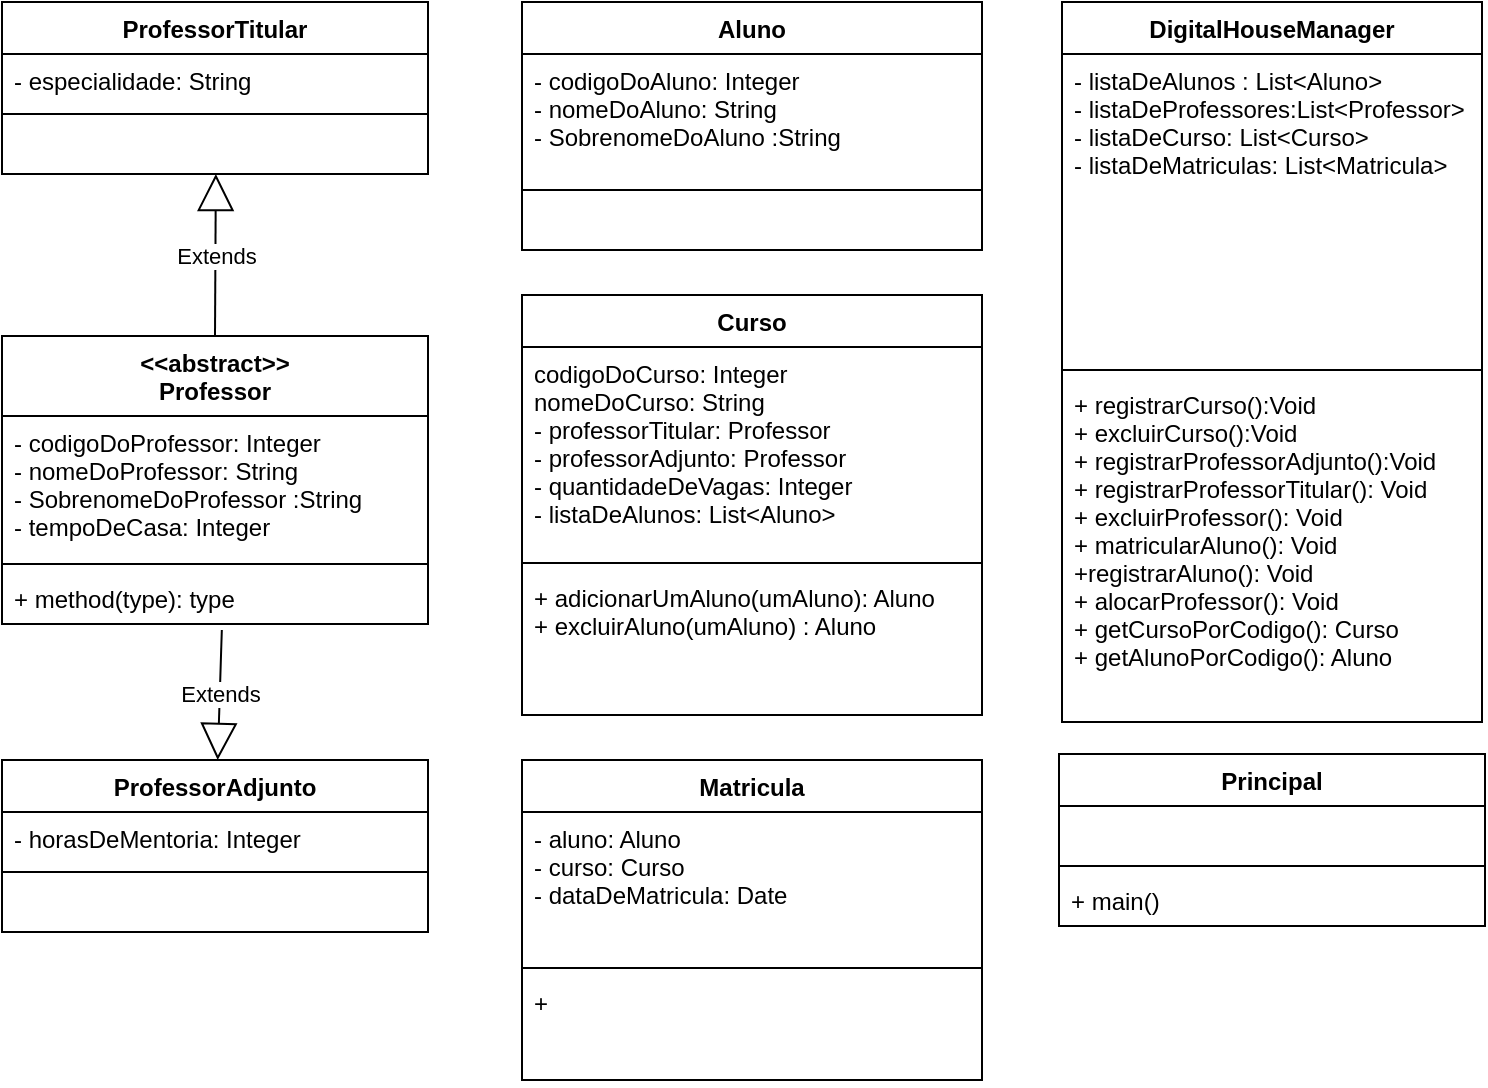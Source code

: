 <mxfile version="10.6.9" type="github"><diagram id="MBJc6fZNEffkKFhO7sqE" name="Page-1"><mxGraphModel dx="1154" dy="614" grid="1" gridSize="10" guides="1" tooltips="1" connect="1" arrows="1" fold="1" page="1" pageScale="1" pageWidth="827" pageHeight="1169" math="0" shadow="0"><root><mxCell id="0"/><mxCell id="1" parent="0"/><mxCell id="3VKBfMxGiAtuVsBFuXcs-1" value="Aluno" style="swimlane;fontStyle=1;align=center;verticalAlign=top;childLayout=stackLayout;horizontal=1;startSize=26;horizontalStack=0;resizeParent=1;resizeParentMax=0;resizeLast=0;collapsible=1;marginBottom=0;" vertex="1" parent="1"><mxGeometry x="300" y="16" width="230" height="124" as="geometry"/></mxCell><mxCell id="3VKBfMxGiAtuVsBFuXcs-2" value="- codigoDoAluno: Integer&#10;- nomeDoAluno: String&#10;- SobrenomeDoAluno :String&#10;&#10;" style="text;strokeColor=none;fillColor=none;align=left;verticalAlign=top;spacingLeft=4;spacingRight=4;overflow=hidden;rotatable=0;points=[[0,0.5],[1,0.5]];portConstraint=eastwest;" vertex="1" parent="3VKBfMxGiAtuVsBFuXcs-1"><mxGeometry y="26" width="230" height="64" as="geometry"/></mxCell><mxCell id="3VKBfMxGiAtuVsBFuXcs-3" value="" style="line;strokeWidth=1;fillColor=none;align=left;verticalAlign=middle;spacingTop=-1;spacingLeft=3;spacingRight=3;rotatable=0;labelPosition=right;points=[];portConstraint=eastwest;" vertex="1" parent="3VKBfMxGiAtuVsBFuXcs-1"><mxGeometry y="90" width="230" height="8" as="geometry"/></mxCell><mxCell id="3VKBfMxGiAtuVsBFuXcs-4" value="   " style="text;strokeColor=none;fillColor=none;align=left;verticalAlign=top;spacingLeft=4;spacingRight=4;overflow=hidden;rotatable=0;points=[[0,0.5],[1,0.5]];portConstraint=eastwest;" vertex="1" parent="3VKBfMxGiAtuVsBFuXcs-1"><mxGeometry y="98" width="230" height="26" as="geometry"/></mxCell><mxCell id="3VKBfMxGiAtuVsBFuXcs-5" value="&lt;&lt;abstract&gt;&gt;&#10;Professor" style="swimlane;fontStyle=1;align=center;verticalAlign=top;childLayout=stackLayout;horizontal=1;startSize=40;horizontalStack=0;resizeParent=1;resizeParentMax=0;resizeLast=0;collapsible=1;marginBottom=0;" vertex="1" parent="1"><mxGeometry x="40" y="183" width="213" height="144" as="geometry"/></mxCell><mxCell id="3VKBfMxGiAtuVsBFuXcs-6" value="- codigoDoProfessor: Integer&#10;- nomeDoProfessor: String&#10;- SobrenomeDoProfessor :String&#10;- tempoDeCasa: Integer" style="text;strokeColor=none;fillColor=none;align=left;verticalAlign=top;spacingLeft=4;spacingRight=4;overflow=hidden;rotatable=0;points=[[0,0.5],[1,0.5]];portConstraint=eastwest;" vertex="1" parent="3VKBfMxGiAtuVsBFuXcs-5"><mxGeometry y="40" width="213" height="70" as="geometry"/></mxCell><mxCell id="3VKBfMxGiAtuVsBFuXcs-7" value="" style="line;strokeWidth=1;fillColor=none;align=left;verticalAlign=middle;spacingTop=-1;spacingLeft=3;spacingRight=3;rotatable=0;labelPosition=right;points=[];portConstraint=eastwest;" vertex="1" parent="3VKBfMxGiAtuVsBFuXcs-5"><mxGeometry y="110" width="213" height="8" as="geometry"/></mxCell><mxCell id="3VKBfMxGiAtuVsBFuXcs-8" value="+ method(type): type" style="text;strokeColor=none;fillColor=none;align=left;verticalAlign=top;spacingLeft=4;spacingRight=4;overflow=hidden;rotatable=0;points=[[0,0.5],[1,0.5]];portConstraint=eastwest;" vertex="1" parent="3VKBfMxGiAtuVsBFuXcs-5"><mxGeometry y="118" width="213" height="26" as="geometry"/></mxCell><mxCell id="3VKBfMxGiAtuVsBFuXcs-9" value="ProfessorTitular" style="swimlane;fontStyle=1;align=center;verticalAlign=top;childLayout=stackLayout;horizontal=1;startSize=26;horizontalStack=0;resizeParent=1;resizeParentMax=0;resizeLast=0;collapsible=1;marginBottom=0;" vertex="1" parent="1"><mxGeometry x="40" y="16" width="213" height="86" as="geometry"/></mxCell><mxCell id="3VKBfMxGiAtuVsBFuXcs-10" value="- especialidade: String" style="text;strokeColor=none;fillColor=none;align=left;verticalAlign=top;spacingLeft=4;spacingRight=4;overflow=hidden;rotatable=0;points=[[0,0.5],[1,0.5]];portConstraint=eastwest;" vertex="1" parent="3VKBfMxGiAtuVsBFuXcs-9"><mxGeometry y="26" width="213" height="26" as="geometry"/></mxCell><mxCell id="3VKBfMxGiAtuVsBFuXcs-11" value="" style="line;strokeWidth=1;fillColor=none;align=left;verticalAlign=middle;spacingTop=-1;spacingLeft=3;spacingRight=3;rotatable=0;labelPosition=right;points=[];portConstraint=eastwest;" vertex="1" parent="3VKBfMxGiAtuVsBFuXcs-9"><mxGeometry y="52" width="213" height="8" as="geometry"/></mxCell><mxCell id="3VKBfMxGiAtuVsBFuXcs-12" value="   " style="text;strokeColor=none;fillColor=none;align=left;verticalAlign=top;spacingLeft=4;spacingRight=4;overflow=hidden;rotatable=0;points=[[0,0.5],[1,0.5]];portConstraint=eastwest;" vertex="1" parent="3VKBfMxGiAtuVsBFuXcs-9"><mxGeometry y="60" width="213" height="26" as="geometry"/></mxCell><mxCell id="3VKBfMxGiAtuVsBFuXcs-13" value="ProfessorAdjunto" style="swimlane;fontStyle=1;align=center;verticalAlign=top;childLayout=stackLayout;horizontal=1;startSize=26;horizontalStack=0;resizeParent=1;resizeParentMax=0;resizeLast=0;collapsible=1;marginBottom=0;" vertex="1" parent="1"><mxGeometry x="40" y="395" width="213" height="86" as="geometry"/></mxCell><mxCell id="3VKBfMxGiAtuVsBFuXcs-14" value="- horasDeMentoria: Integer" style="text;strokeColor=none;fillColor=none;align=left;verticalAlign=top;spacingLeft=4;spacingRight=4;overflow=hidden;rotatable=0;points=[[0,0.5],[1,0.5]];portConstraint=eastwest;" vertex="1" parent="3VKBfMxGiAtuVsBFuXcs-13"><mxGeometry y="26" width="213" height="26" as="geometry"/></mxCell><mxCell id="3VKBfMxGiAtuVsBFuXcs-15" value="" style="line;strokeWidth=1;fillColor=none;align=left;verticalAlign=middle;spacingTop=-1;spacingLeft=3;spacingRight=3;rotatable=0;labelPosition=right;points=[];portConstraint=eastwest;" vertex="1" parent="3VKBfMxGiAtuVsBFuXcs-13"><mxGeometry y="52" width="213" height="8" as="geometry"/></mxCell><mxCell id="3VKBfMxGiAtuVsBFuXcs-16" value="    " style="text;strokeColor=none;fillColor=none;align=left;verticalAlign=top;spacingLeft=4;spacingRight=4;overflow=hidden;rotatable=0;points=[[0,0.5],[1,0.5]];portConstraint=eastwest;" vertex="1" parent="3VKBfMxGiAtuVsBFuXcs-13"><mxGeometry y="60" width="213" height="26" as="geometry"/></mxCell><mxCell id="3VKBfMxGiAtuVsBFuXcs-21" value="Matricula" style="swimlane;fontStyle=1;align=center;verticalAlign=top;childLayout=stackLayout;horizontal=1;startSize=26;horizontalStack=0;resizeParent=1;resizeParentMax=0;resizeLast=0;collapsible=1;marginBottom=0;" vertex="1" parent="1"><mxGeometry x="300" y="395" width="230" height="160" as="geometry"/></mxCell><mxCell id="3VKBfMxGiAtuVsBFuXcs-22" value="- aluno: Aluno&#10;- curso: Curso&#10;- dataDeMatricula: Date&#10;" style="text;strokeColor=none;fillColor=none;align=left;verticalAlign=top;spacingLeft=4;spacingRight=4;overflow=hidden;rotatable=0;points=[[0,0.5],[1,0.5]];portConstraint=eastwest;" vertex="1" parent="3VKBfMxGiAtuVsBFuXcs-21"><mxGeometry y="26" width="230" height="74" as="geometry"/></mxCell><mxCell id="3VKBfMxGiAtuVsBFuXcs-23" value="" style="line;strokeWidth=1;fillColor=none;align=left;verticalAlign=middle;spacingTop=-1;spacingLeft=3;spacingRight=3;rotatable=0;labelPosition=right;points=[];portConstraint=eastwest;" vertex="1" parent="3VKBfMxGiAtuVsBFuXcs-21"><mxGeometry y="100" width="230" height="8" as="geometry"/></mxCell><mxCell id="3VKBfMxGiAtuVsBFuXcs-24" value="+ " style="text;strokeColor=none;fillColor=none;align=left;verticalAlign=top;spacingLeft=4;spacingRight=4;overflow=hidden;rotatable=0;points=[[0,0.5],[1,0.5]];portConstraint=eastwest;" vertex="1" parent="3VKBfMxGiAtuVsBFuXcs-21"><mxGeometry y="108" width="230" height="52" as="geometry"/></mxCell><mxCell id="3VKBfMxGiAtuVsBFuXcs-25" value="DigitalHouseManager" style="swimlane;fontStyle=1;align=center;verticalAlign=top;childLayout=stackLayout;horizontal=1;startSize=26;horizontalStack=0;resizeParent=1;resizeParentMax=0;resizeLast=0;collapsible=1;marginBottom=0;" vertex="1" parent="1"><mxGeometry x="570" y="16" width="210" height="360" as="geometry"/></mxCell><mxCell id="3VKBfMxGiAtuVsBFuXcs-26" value="- listaDeAlunos : List&lt;Aluno&gt;&#10;- listaDeProfessores:List&lt;Professor&gt;&#10;- listaDeCurso: List&lt;Curso&gt;&#10;- listaDeMatriculas: List&lt;Matricula&gt;&#10;" style="text;strokeColor=none;fillColor=none;align=left;verticalAlign=top;spacingLeft=4;spacingRight=4;overflow=hidden;rotatable=0;points=[[0,0.5],[1,0.5]];portConstraint=eastwest;" vertex="1" parent="3VKBfMxGiAtuVsBFuXcs-25"><mxGeometry y="26" width="210" height="154" as="geometry"/></mxCell><mxCell id="3VKBfMxGiAtuVsBFuXcs-27" value="" style="line;strokeWidth=1;fillColor=none;align=left;verticalAlign=middle;spacingTop=-1;spacingLeft=3;spacingRight=3;rotatable=0;labelPosition=right;points=[];portConstraint=eastwest;" vertex="1" parent="3VKBfMxGiAtuVsBFuXcs-25"><mxGeometry y="180" width="210" height="8" as="geometry"/></mxCell><mxCell id="3VKBfMxGiAtuVsBFuXcs-28" value="+ registrarCurso():Void&#10;+ excluirCurso():Void&#10;+ registrarProfessorAdjunto():Void&#10;+ registrarProfessorTitular(): Void&#10;+ excluirProfessor(): Void&#10;+ matricularAluno(): Void&#10;+registrarAluno(): Void&#10;+ alocarProfessor(): Void&#10;+ getCursoPorCodigo(): Curso&#10;+ getAlunoPorCodigo(): Aluno&#10;" style="text;strokeColor=none;fillColor=none;align=left;verticalAlign=top;spacingLeft=4;spacingRight=4;overflow=hidden;rotatable=0;points=[[0,0.5],[1,0.5]];portConstraint=eastwest;" vertex="1" parent="3VKBfMxGiAtuVsBFuXcs-25"><mxGeometry y="188" width="210" height="172" as="geometry"/></mxCell><mxCell id="3VKBfMxGiAtuVsBFuXcs-30" value="Curso" style="swimlane;fontStyle=1;align=center;verticalAlign=top;childLayout=stackLayout;horizontal=1;startSize=26;horizontalStack=0;resizeParent=1;resizeParentMax=0;resizeLast=0;collapsible=1;marginBottom=0;" vertex="1" parent="1"><mxGeometry x="300" y="162.5" width="230" height="210" as="geometry"/></mxCell><mxCell id="3VKBfMxGiAtuVsBFuXcs-31" value="codigoDoCurso: Integer&#10;nomeDoCurso: String&#10;- professorTitular: Professor&#10;- professorAdjunto: Professor&#10;- quantidadeDeVagas: Integer&#10;- listaDeAlunos: List&lt;Aluno&gt;&#10;&#10;" style="text;strokeColor=none;fillColor=none;align=left;verticalAlign=top;spacingLeft=4;spacingRight=4;overflow=hidden;rotatable=0;points=[[0,0.5],[1,0.5]];portConstraint=eastwest;" vertex="1" parent="3VKBfMxGiAtuVsBFuXcs-30"><mxGeometry y="26" width="230" height="104" as="geometry"/></mxCell><mxCell id="3VKBfMxGiAtuVsBFuXcs-32" value="" style="line;strokeWidth=1;fillColor=none;align=left;verticalAlign=middle;spacingTop=-1;spacingLeft=3;spacingRight=3;rotatable=0;labelPosition=right;points=[];portConstraint=eastwest;" vertex="1" parent="3VKBfMxGiAtuVsBFuXcs-30"><mxGeometry y="130" width="230" height="8" as="geometry"/></mxCell><mxCell id="3VKBfMxGiAtuVsBFuXcs-33" value="+ adicionarUmAluno(umAluno): Aluno&#10;+ excluirAluno(umAluno) : Aluno&#10;" style="text;strokeColor=none;fillColor=none;align=left;verticalAlign=top;spacingLeft=4;spacingRight=4;overflow=hidden;rotatable=0;points=[[0,0.5],[1,0.5]];portConstraint=eastwest;" vertex="1" parent="3VKBfMxGiAtuVsBFuXcs-30"><mxGeometry y="138" width="230" height="72" as="geometry"/></mxCell><mxCell id="3VKBfMxGiAtuVsBFuXcs-39" value="Principal" style="swimlane;fontStyle=1;align=center;verticalAlign=top;childLayout=stackLayout;horizontal=1;startSize=26;horizontalStack=0;resizeParent=1;resizeParentMax=0;resizeLast=0;collapsible=1;marginBottom=0;" vertex="1" parent="1"><mxGeometry x="568.5" y="392" width="213" height="86" as="geometry"/></mxCell><mxCell id="3VKBfMxGiAtuVsBFuXcs-40" value="    " style="text;strokeColor=none;fillColor=none;align=left;verticalAlign=top;spacingLeft=4;spacingRight=4;overflow=hidden;rotatable=0;points=[[0,0.5],[1,0.5]];portConstraint=eastwest;" vertex="1" parent="3VKBfMxGiAtuVsBFuXcs-39"><mxGeometry y="26" width="213" height="26" as="geometry"/></mxCell><mxCell id="3VKBfMxGiAtuVsBFuXcs-41" value="" style="line;strokeWidth=1;fillColor=none;align=left;verticalAlign=middle;spacingTop=-1;spacingLeft=3;spacingRight=3;rotatable=0;labelPosition=right;points=[];portConstraint=eastwest;" vertex="1" parent="3VKBfMxGiAtuVsBFuXcs-39"><mxGeometry y="52" width="213" height="8" as="geometry"/></mxCell><mxCell id="3VKBfMxGiAtuVsBFuXcs-42" value="+ main()" style="text;strokeColor=none;fillColor=none;align=left;verticalAlign=top;spacingLeft=4;spacingRight=4;overflow=hidden;rotatable=0;points=[[0,0.5],[1,0.5]];portConstraint=eastwest;" vertex="1" parent="3VKBfMxGiAtuVsBFuXcs-39"><mxGeometry y="60" width="213" height="26" as="geometry"/></mxCell><mxCell id="3VKBfMxGiAtuVsBFuXcs-43" value="Extends" style="endArrow=block;endSize=16;endFill=0;html=1;exitX=0.5;exitY=0;exitDx=0;exitDy=0;entryX=0.502;entryY=1;entryDx=0;entryDy=0;entryPerimeter=0;" edge="1" parent="1" source="3VKBfMxGiAtuVsBFuXcs-5" target="3VKBfMxGiAtuVsBFuXcs-12"><mxGeometry width="160" relative="1" as="geometry"><mxPoint x="40" y="580" as="sourcePoint"/><mxPoint x="200" y="580" as="targetPoint"/></mxGeometry></mxCell><mxCell id="3VKBfMxGiAtuVsBFuXcs-44" value="Extends" style="endArrow=block;endSize=16;endFill=0;html=1;exitX=0.516;exitY=1.115;exitDx=0;exitDy=0;exitPerimeter=0;" edge="1" parent="1" source="3VKBfMxGiAtuVsBFuXcs-8" target="3VKBfMxGiAtuVsBFuXcs-13"><mxGeometry width="160" relative="1" as="geometry"><mxPoint x="157" y="193" as="sourcePoint"/><mxPoint x="157" y="112" as="targetPoint"/></mxGeometry></mxCell></root></mxGraphModel></diagram></mxfile>